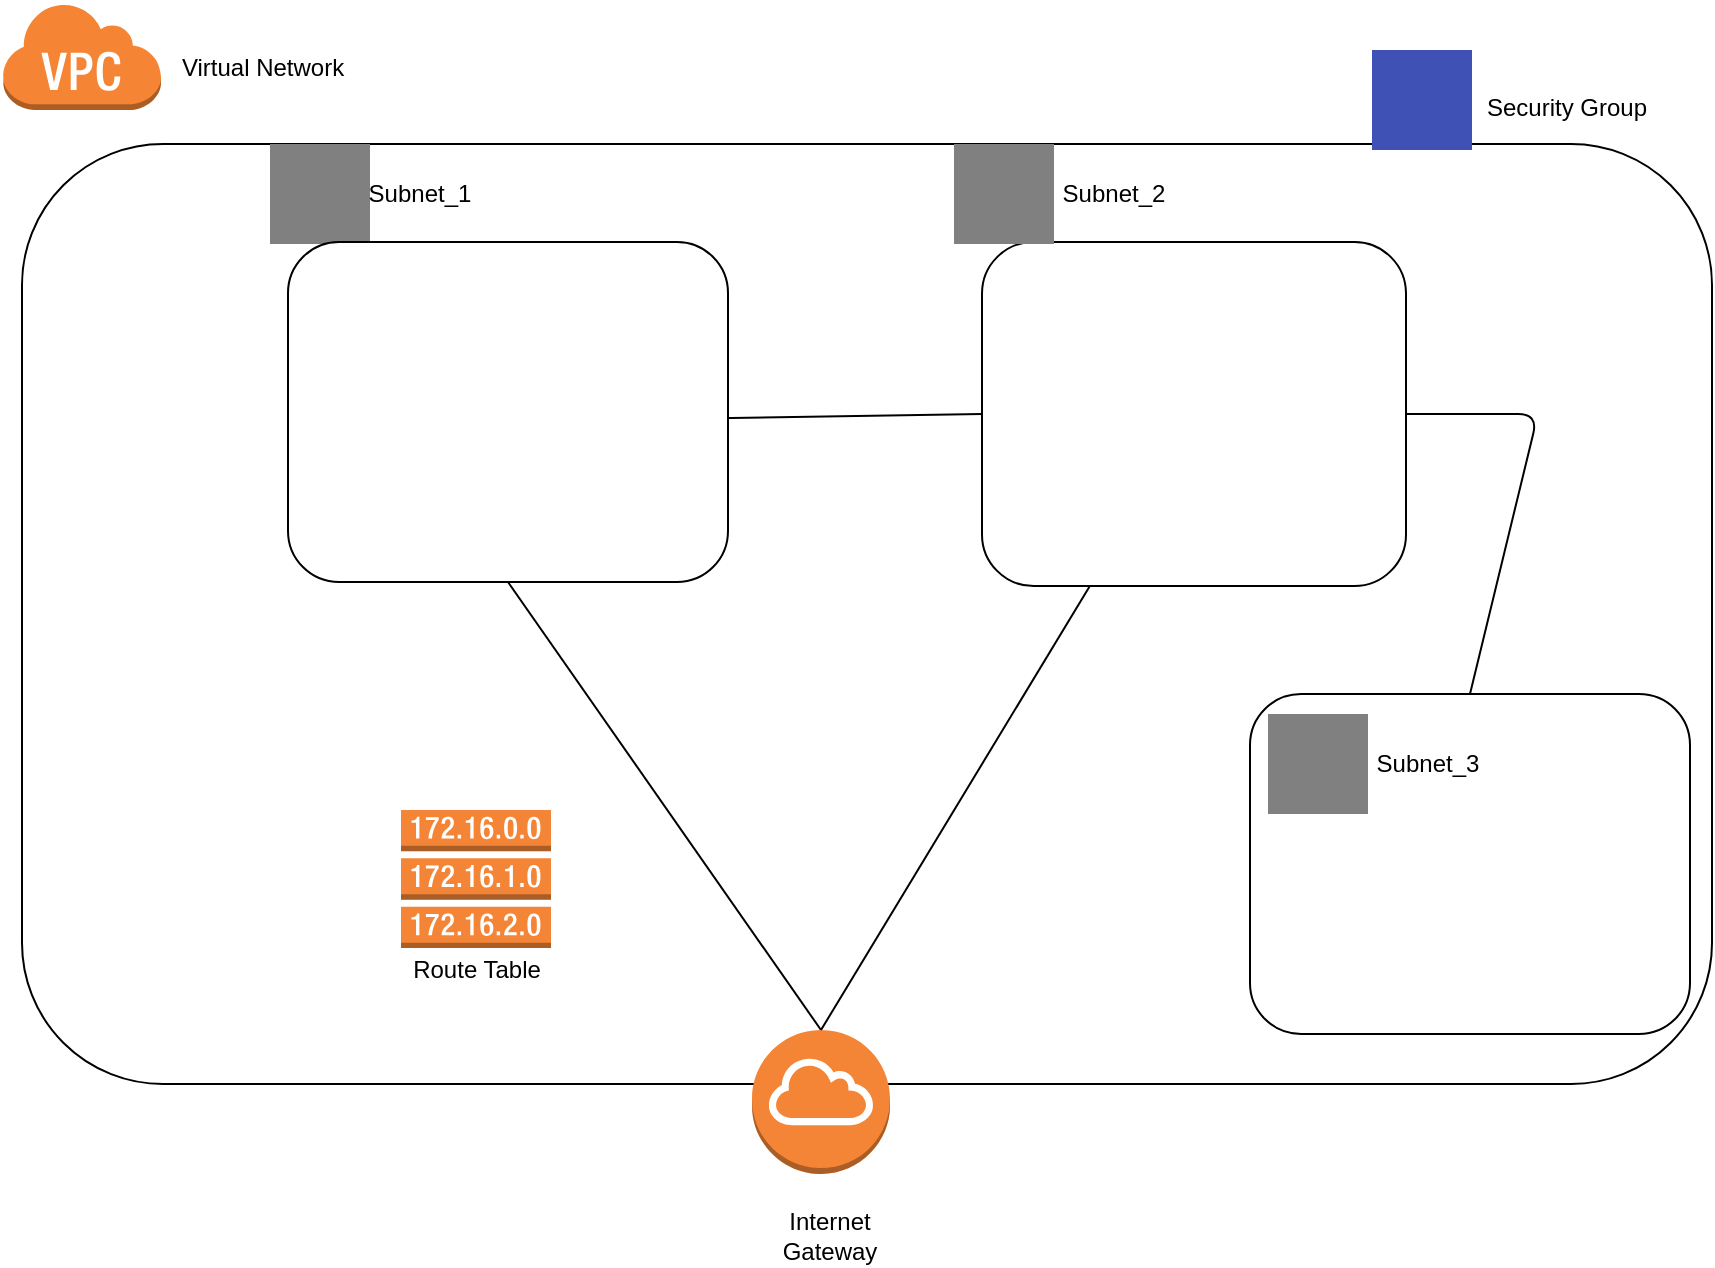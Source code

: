<mxfile>
    <diagram id="63XFqaJNnCOzj1Tr916l" name="Page-1">
        <mxGraphModel dx="1127" dy="786" grid="0" gridSize="10" guides="1" tooltips="1" connect="1" arrows="1" fold="1" page="1" pageScale="1" pageWidth="827" pageHeight="1169" math="0" shadow="0">
            <root>
                <mxCell id="0"/>
                <mxCell id="1" parent="0"/>
                <mxCell id="3" value="" style="rounded=1;whiteSpace=wrap;html=1;fillColor=default;" parent="1" vertex="1">
                    <mxGeometry x="120" y="131" width="845" height="470" as="geometry"/>
                </mxCell>
                <mxCell id="4" value="" style="outlineConnect=0;dashed=0;verticalLabelPosition=bottom;verticalAlign=top;align=center;html=1;shape=mxgraph.aws3.virtual_private_cloud;fillColor=#F58534;gradientColor=none;" parent="1" vertex="1">
                    <mxGeometry x="110" y="60" width="79.5" height="54" as="geometry"/>
                </mxCell>
                <mxCell id="5" value="" style="fillColor=#808080;aspect=fixed;sketch=0;pointerEvents=1;shadow=0;dashed=0;html=1;strokeColor=none;labelPosition=center;verticalLabelPosition=bottom;outlineConnect=0;verticalAlign=top;align=center;shape=mxgraph.openstack.neutron_subnet;" parent="1" vertex="1">
                    <mxGeometry x="244" y="131" width="50" height="50" as="geometry"/>
                </mxCell>
                <mxCell id="16" style="edgeStyle=none;html=1;exitX=1;exitY=0.5;exitDx=0;exitDy=0;entryX=0;entryY=0.5;entryDx=0;entryDy=0;startArrow=none;startFill=0;endArrow=none;endFill=0;" parent="1" target="7" edge="1">
                    <mxGeometry relative="1" as="geometry">
                        <mxPoint x="410" y="269" as="sourcePoint"/>
                    </mxGeometry>
                </mxCell>
                <mxCell id="25" style="edgeStyle=none;html=1;exitX=1;exitY=0.5;exitDx=0;exitDy=0;endArrow=none;endFill=0;entryX=0.5;entryY=0;entryDx=0;entryDy=0;" parent="1" source="7" target="21" edge="1">
                    <mxGeometry relative="1" as="geometry">
                        <mxPoint x="671" y="310" as="targetPoint"/>
                        <Array as="points">
                            <mxPoint x="878" y="266"/>
                        </Array>
                    </mxGeometry>
                </mxCell>
                <mxCell id="7" value="" style="rounded=1;whiteSpace=wrap;html=1;" parent="1" vertex="1">
                    <mxGeometry x="600" y="180" width="212" height="172" as="geometry"/>
                </mxCell>
                <mxCell id="8" value="" style="fillColor=#808080;aspect=fixed;sketch=0;pointerEvents=1;shadow=0;dashed=0;html=1;strokeColor=none;labelPosition=center;verticalLabelPosition=bottom;outlineConnect=0;verticalAlign=top;align=center;shape=mxgraph.openstack.neutron_subnet;" parent="1" vertex="1">
                    <mxGeometry x="586" y="131" width="50" height="50" as="geometry"/>
                </mxCell>
                <mxCell id="9" value="Virtual Network" style="text;html=1;align=center;verticalAlign=middle;resizable=0;points=[];autosize=1;strokeColor=none;fillColor=none;" parent="1" vertex="1">
                    <mxGeometry x="189.5" y="78" width="100" height="30" as="geometry"/>
                </mxCell>
                <mxCell id="11" value="Subnet_2" style="text;html=1;align=center;verticalAlign=middle;whiteSpace=wrap;rounded=0;" parent="1" vertex="1">
                    <mxGeometry x="636" y="141" width="60" height="30" as="geometry"/>
                </mxCell>
                <mxCell id="15" style="edgeStyle=none;html=1;startArrow=none;startFill=0;endArrow=none;endFill=0;exitX=0.5;exitY=0;exitDx=0;exitDy=0;exitPerimeter=0;entryX=0.5;entryY=1;entryDx=0;entryDy=0;" parent="1" source="13" edge="1" target="27">
                    <mxGeometry relative="1" as="geometry">
                        <mxPoint x="289" y="361" as="targetPoint"/>
                    </mxGeometry>
                </mxCell>
                <mxCell id="13" value="" style="outlineConnect=0;dashed=0;verticalLabelPosition=bottom;verticalAlign=top;align=center;html=1;shape=mxgraph.aws3.internet_gateway;fillColor=#F58536;gradientColor=none;" parent="1" vertex="1">
                    <mxGeometry x="485" y="574" width="69" height="72" as="geometry"/>
                </mxCell>
                <mxCell id="14" value="Internet Gateway" style="text;html=1;align=center;verticalAlign=middle;whiteSpace=wrap;rounded=0;" parent="1" vertex="1">
                    <mxGeometry x="494" y="662" width="60" height="30" as="geometry"/>
                </mxCell>
                <mxCell id="17" value="" style="outlineConnect=0;dashed=0;verticalLabelPosition=bottom;verticalAlign=top;align=center;html=1;shape=mxgraph.aws3.route_table;fillColor=#F58536;gradientColor=none;" parent="1" vertex="1">
                    <mxGeometry x="309.5" y="464" width="75" height="69" as="geometry"/>
                </mxCell>
                <mxCell id="18" value="Route Table" style="text;html=1;align=center;verticalAlign=middle;resizable=0;points=[];autosize=1;strokeColor=none;fillColor=none;" parent="1" vertex="1">
                    <mxGeometry x="306" y="531" width="82" height="26" as="geometry"/>
                </mxCell>
                <mxCell id="19" value="" style="fillColor=#3F51B5;aspect=fixed;sketch=0;pointerEvents=1;shadow=0;dashed=0;html=1;strokeColor=none;labelPosition=center;verticalLabelPosition=bottom;outlineConnect=0;verticalAlign=top;align=center;shape=mxgraph.openstack.neutron_securitygroup;" parent="1" vertex="1">
                    <mxGeometry x="795" y="84" width="50" height="50" as="geometry"/>
                </mxCell>
                <mxCell id="20" value="Security Group" style="text;html=1;align=center;verticalAlign=middle;resizable=0;points=[];autosize=1;strokeColor=none;fillColor=none;" parent="1" vertex="1">
                    <mxGeometry x="843" y="100" width="98" height="26" as="geometry"/>
                </mxCell>
                <mxCell id="21" value="" style="rounded=1;whiteSpace=wrap;html=1;" parent="1" vertex="1">
                    <mxGeometry x="734" y="406" width="220" height="170" as="geometry"/>
                </mxCell>
                <mxCell id="22" value="" style="fillColor=#808080;aspect=fixed;sketch=0;pointerEvents=1;shadow=0;dashed=0;html=1;strokeColor=none;labelPosition=center;verticalLabelPosition=bottom;outlineConnect=0;verticalAlign=top;align=center;shape=mxgraph.openstack.neutron_subnet;" parent="1" vertex="1">
                    <mxGeometry x="743" y="416" width="50" height="50" as="geometry"/>
                </mxCell>
                <mxCell id="23" value="Subnet_3" style="text;html=1;align=center;verticalAlign=middle;whiteSpace=wrap;rounded=0;" parent="1" vertex="1">
                    <mxGeometry x="793" y="426" width="60" height="30" as="geometry"/>
                </mxCell>
                <mxCell id="26" style="edgeStyle=none;html=1;entryX=0.5;entryY=0;entryDx=0;entryDy=0;entryPerimeter=0;endArrow=none;endFill=0;" parent="1" source="7" target="13" edge="1">
                    <mxGeometry relative="1" as="geometry"/>
                </mxCell>
                <mxCell id="27" value="" style="rounded=1;whiteSpace=wrap;html=1;" vertex="1" parent="1">
                    <mxGeometry x="253" y="180" width="220" height="170" as="geometry"/>
                </mxCell>
                <mxCell id="28" value="Subnet_1" style="text;html=1;align=center;verticalAlign=middle;whiteSpace=wrap;rounded=0;" vertex="1" parent="1">
                    <mxGeometry x="289" y="141" width="60" height="30" as="geometry"/>
                </mxCell>
            </root>
        </mxGraphModel>
    </diagram>
</mxfile>
